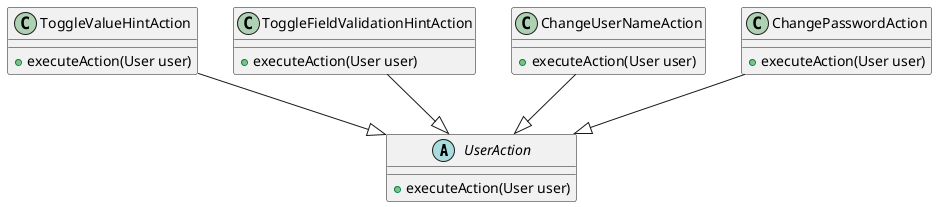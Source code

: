 @startuml
abstract class UserAction {
   + executeAction(User user)
}

class ToggleValueHintAction {
    + executeAction(User user)
}

class ToggleFieldValidationHintAction {
    + executeAction(User user)
}

class ChangeUserNameAction {
    + executeAction(User user)
}

class ChangePasswordAction {
    + executeAction(User user)
}

ToggleFieldValidationHintAction --|> UserAction
ToggleValueHintAction --|> UserAction
ChangePasswordAction --|> UserAction
ChangeUserNameAction --|> UserAction
@enduml